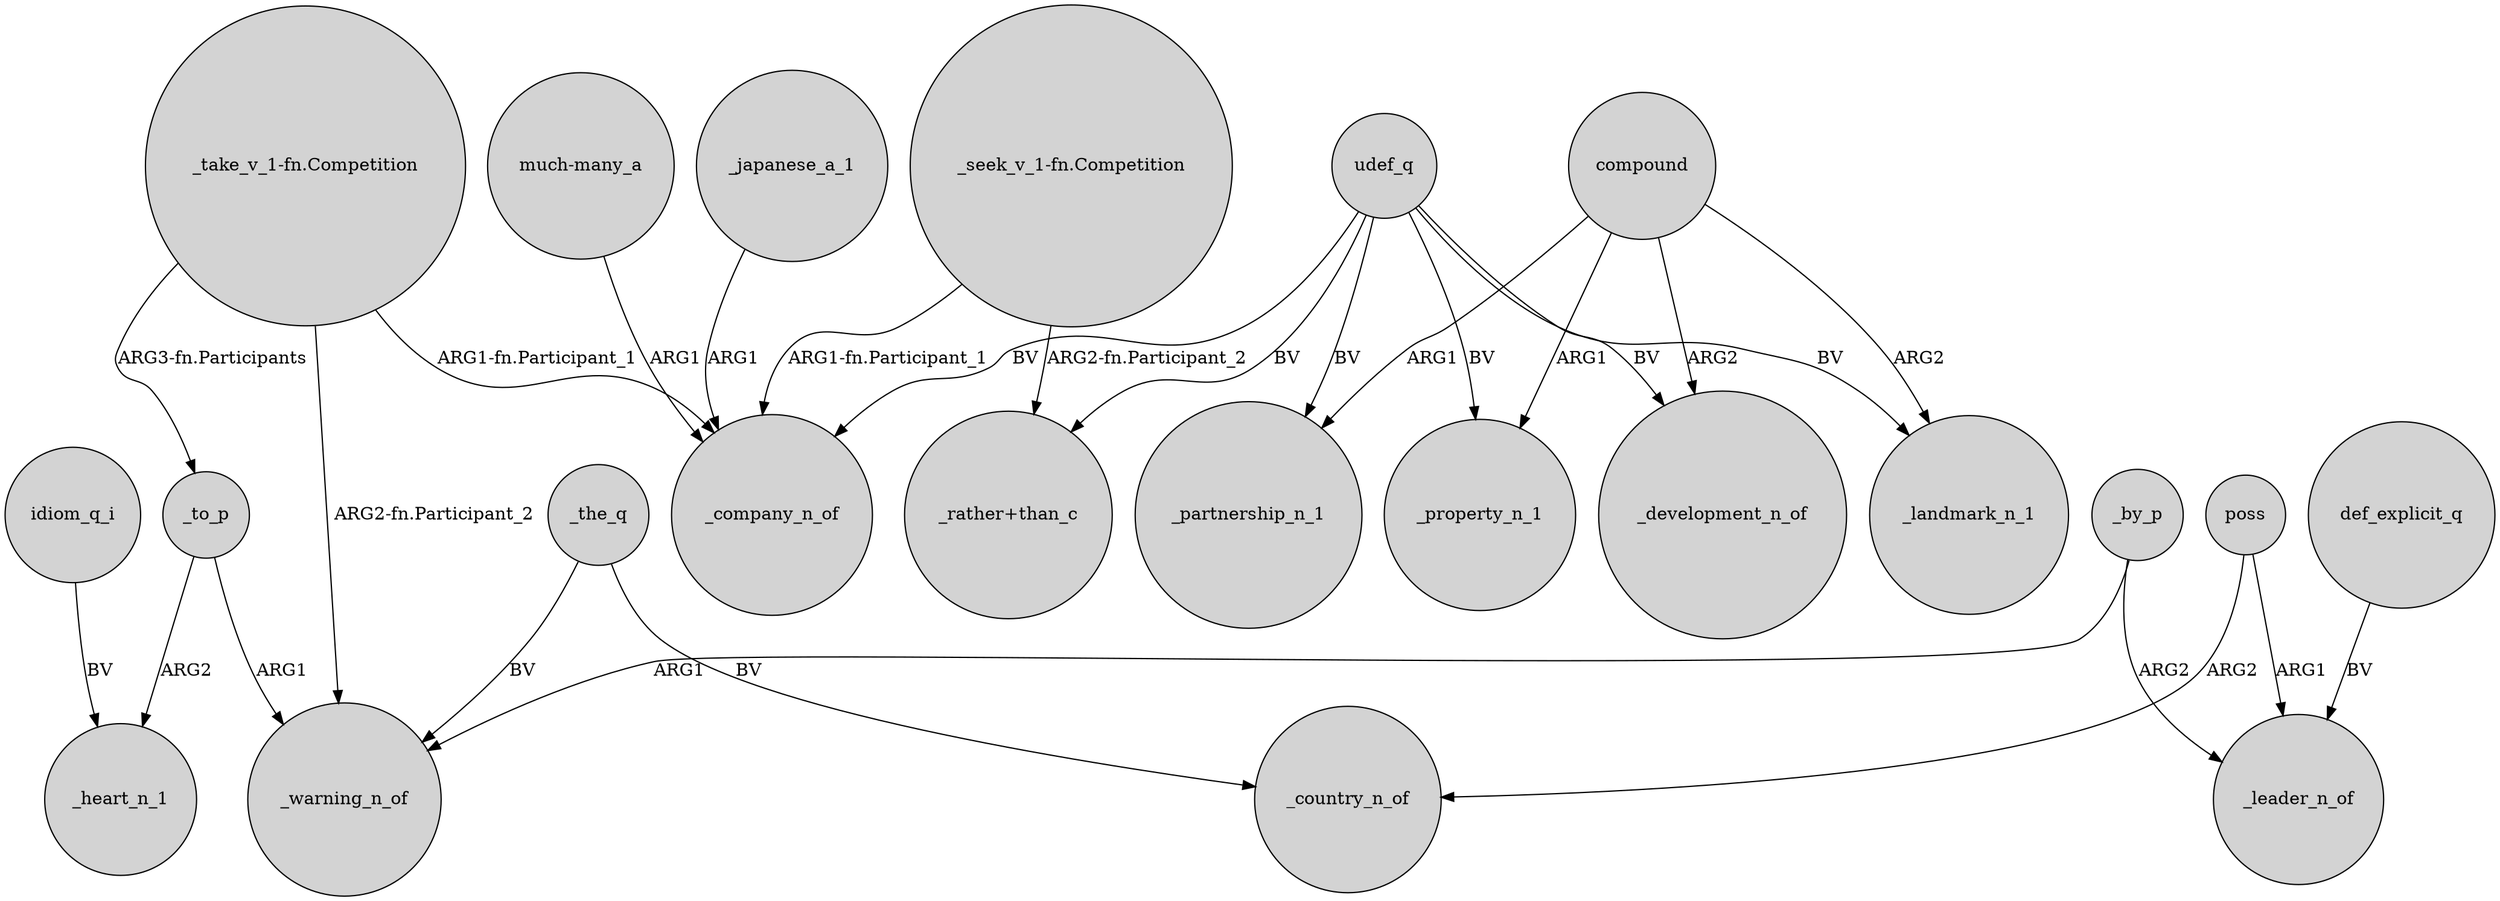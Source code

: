 digraph {
	node [shape=circle style=filled]
	_the_q -> _warning_n_of [label=BV]
	poss -> _country_n_of [label=ARG2]
	udef_q -> "_rather+than_c" [label=BV]
	udef_q -> _partnership_n_1 [label=BV]
	_to_p -> _warning_n_of [label=ARG1]
	"_seek_v_1-fn.Competition" -> "_rather+than_c" [label="ARG2-fn.Participant_2"]
	_by_p -> _warning_n_of [label=ARG1]
	compound -> _property_n_1 [label=ARG1]
	_by_p -> _leader_n_of [label=ARG2]
	compound -> _partnership_n_1 [label=ARG1]
	def_explicit_q -> _leader_n_of [label=BV]
	udef_q -> _development_n_of [label=BV]
	"_take_v_1-fn.Competition" -> _to_p [label="ARG3-fn.Participants"]
	poss -> _leader_n_of [label=ARG1]
	idiom_q_i -> _heart_n_1 [label=BV]
	_the_q -> _country_n_of [label=BV]
	udef_q -> _property_n_1 [label=BV]
	udef_q -> _company_n_of [label=BV]
	_japanese_a_1 -> _company_n_of [label=ARG1]
	"much-many_a" -> _company_n_of [label=ARG1]
	compound -> _development_n_of [label=ARG2]
	udef_q -> _landmark_n_1 [label=BV]
	"_take_v_1-fn.Competition" -> _company_n_of [label="ARG1-fn.Participant_1"]
	compound -> _landmark_n_1 [label=ARG2]
	"_seek_v_1-fn.Competition" -> _company_n_of [label="ARG1-fn.Participant_1"]
	_to_p -> _heart_n_1 [label=ARG2]
	"_take_v_1-fn.Competition" -> _warning_n_of [label="ARG2-fn.Participant_2"]
}
